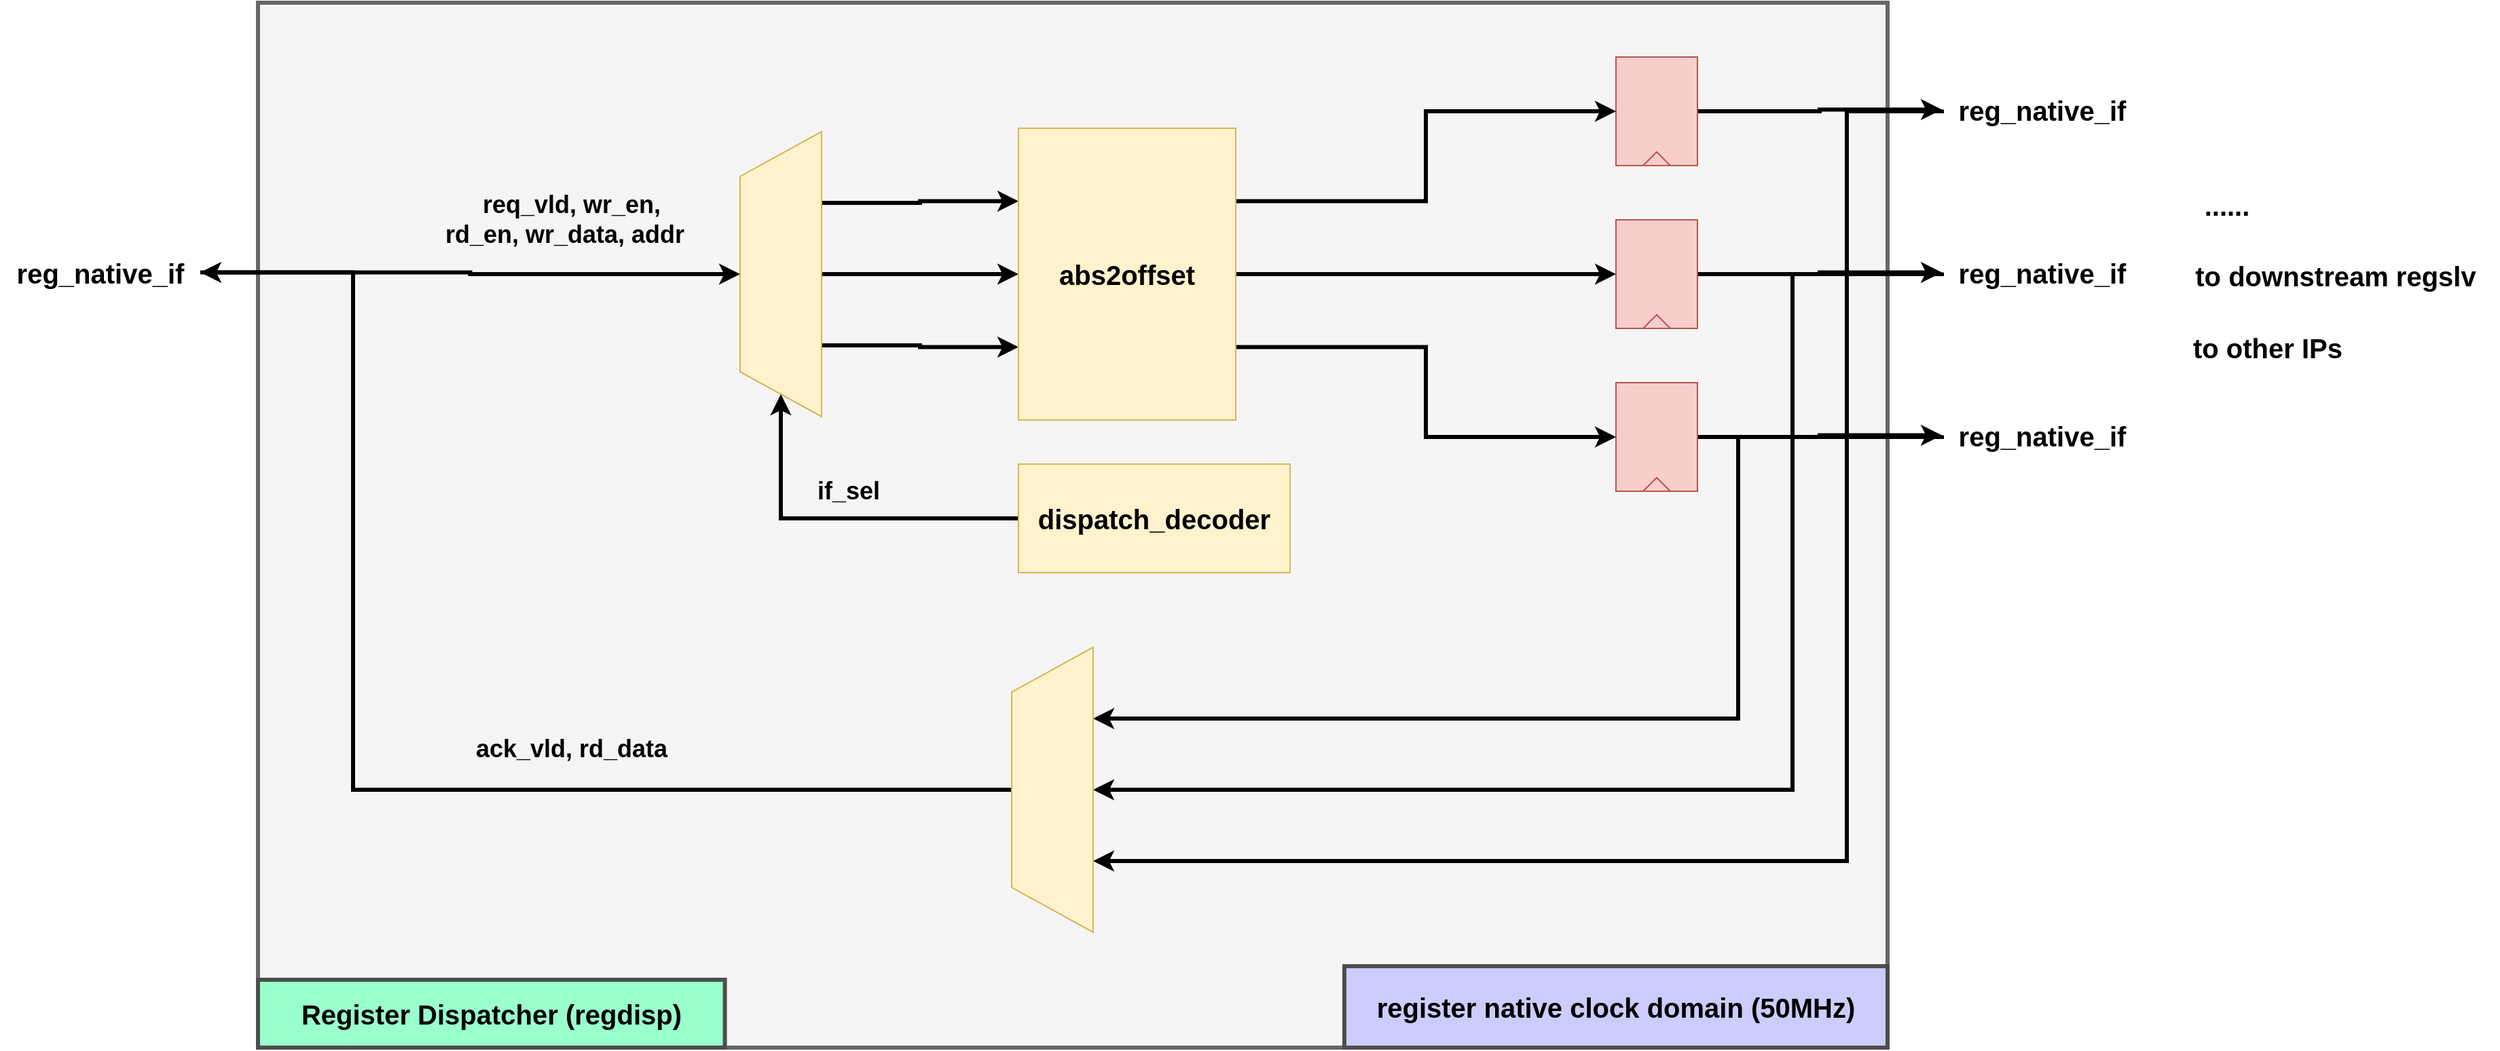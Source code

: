 <mxfile>
    <diagram id="bmkCUtb0T924FdoD0Gmn" name="第 1 页">
        <mxGraphModel dx="1831" dy="1221" grid="1" gridSize="10" guides="1" tooltips="1" connect="1" arrows="1" fold="1" page="1" pageScale="1" pageWidth="2336" pageHeight="1654" math="0" shadow="0">
            <root>
                <mxCell id="0"/>
                <mxCell id="1" parent="0"/>
                <mxCell id="3" value="" style="shape=corner;whiteSpace=wrap;html=1;fillColor=#f5f5f5;dx=1000;dy=910;strokeWidth=3;strokeColor=#666666;fontColor=#333333;fontSize=18;" vertex="1" parent="1">
                    <mxGeometry x="440" y="520" width="1200" height="770" as="geometry"/>
                </mxCell>
                <mxCell id="8" value="to other IPs" style="rounded=0;whiteSpace=wrap;html=1;fontSize=20;fillColor=none;strokeColor=none;fontStyle=1" vertex="1" parent="1">
                    <mxGeometry x="1850" y="748.75" width="140" height="50" as="geometry"/>
                </mxCell>
                <mxCell id="16" value="to downstream regslv" style="rounded=0;whiteSpace=wrap;html=1;fontSize=20;fillColor=none;strokeColor=none;fontStyle=1" vertex="1" parent="1">
                    <mxGeometry x="1850" y="693.75" width="240" height="55" as="geometry"/>
                </mxCell>
                <mxCell id="61" style="edgeStyle=orthogonalEdgeStyle;rounded=0;html=1;exitX=0;exitY=0.5;exitDx=0;exitDy=0;entryX=0.75;entryY=1;entryDx=0;entryDy=0;strokeWidth=3;" edge="1" parent="1" source="18" target="25">
                    <mxGeometry relative="1" as="geometry">
                        <Array as="points">
                            <mxPoint x="1530" y="840"/>
                            <mxPoint x="1530" y="1047"/>
                        </Array>
                    </mxGeometry>
                </mxCell>
                <mxCell id="18" value="reg_native_if" style="rounded=0;whiteSpace=wrap;html=1;fontSize=20;fillColor=none;strokeColor=none;fontStyle=1" vertex="1" parent="1">
                    <mxGeometry x="1680" y="818.75" width="147.5" height="40" as="geometry"/>
                </mxCell>
                <mxCell id="20" value="......" style="rounded=0;whiteSpace=wrap;html=1;fontSize=20;fillColor=none;strokeColor=none;fontStyle=1" vertex="1" parent="1">
                    <mxGeometry x="1850" y="646.25" width="80" height="45" as="geometry"/>
                </mxCell>
                <mxCell id="35" style="edgeStyle=orthogonalEdgeStyle;rounded=0;html=1;exitX=1;exitY=0.5;exitDx=0;exitDy=0;entryX=0;entryY=0.5;entryDx=0;entryDy=0;strokeWidth=3;" edge="1" parent="1" source="30" target="38">
                    <mxGeometry relative="1" as="geometry">
                        <mxPoint x="1740.0" y="600.0" as="targetPoint"/>
                    </mxGeometry>
                </mxCell>
                <mxCell id="36" style="edgeStyle=orthogonalEdgeStyle;rounded=0;html=1;exitX=1;exitY=0.5;exitDx=0;exitDy=0;strokeWidth=3;entryX=0;entryY=0.5;entryDx=0;entryDy=0;" edge="1" parent="1" source="22" target="39">
                    <mxGeometry relative="1" as="geometry">
                        <mxPoint x="1742.5" y="720.0" as="targetPoint"/>
                    </mxGeometry>
                </mxCell>
                <mxCell id="37" style="edgeStyle=orthogonalEdgeStyle;rounded=0;html=1;exitX=1;exitY=0.5;exitDx=0;exitDy=0;entryX=0;entryY=0.5;entryDx=0;entryDy=0;strokeWidth=3;" edge="1" parent="1" source="27" target="18">
                    <mxGeometry relative="1" as="geometry"/>
                </mxCell>
                <mxCell id="64" style="edgeStyle=orthogonalEdgeStyle;rounded=0;html=1;exitX=0;exitY=0.5;exitDx=0;exitDy=0;entryX=0.25;entryY=1;entryDx=0;entryDy=0;strokeWidth=3;" edge="1" parent="1" source="38" target="25">
                    <mxGeometry relative="1" as="geometry">
                        <Array as="points">
                            <mxPoint x="1610" y="600"/>
                            <mxPoint x="1610" y="1153"/>
                        </Array>
                    </mxGeometry>
                </mxCell>
                <mxCell id="38" value="reg_native_if" style="rounded=0;whiteSpace=wrap;html=1;fontSize=20;fillColor=none;strokeColor=none;fontStyle=1" vertex="1" parent="1">
                    <mxGeometry x="1680" y="578.75" width="147.5" height="40" as="geometry"/>
                </mxCell>
                <mxCell id="63" style="edgeStyle=orthogonalEdgeStyle;rounded=0;html=1;exitX=0;exitY=0.5;exitDx=0;exitDy=0;entryX=0.5;entryY=1;entryDx=0;entryDy=0;strokeWidth=3;" edge="1" parent="1" source="39" target="25">
                    <mxGeometry relative="1" as="geometry">
                        <Array as="points">
                            <mxPoint x="1570" y="720"/>
                            <mxPoint x="1570" y="1100"/>
                        </Array>
                    </mxGeometry>
                </mxCell>
                <mxCell id="39" value="reg_native_if" style="rounded=0;whiteSpace=wrap;html=1;fontSize=20;fillColor=none;strokeColor=none;fontStyle=1" vertex="1" parent="1">
                    <mxGeometry x="1680" y="698.75" width="147.5" height="40" as="geometry"/>
                </mxCell>
                <mxCell id="4" value="Register Dispatcher (regdisp)" style="text;html=1;strokeColor=#4D4D4D;fillColor=#99FFCC;align=center;verticalAlign=middle;whiteSpace=wrap;rounded=0;fontSize=20;fontStyle=1;strokeWidth=3;" vertex="1" parent="1">
                    <mxGeometry x="440" y="1240" width="343.81" height="50" as="geometry"/>
                </mxCell>
                <mxCell id="9" value="&lt;b style=&quot;font-size: 20px&quot;&gt;register native clock domain (50MHz)&lt;/b&gt;" style="rounded=0;whiteSpace=wrap;html=1;fillColor=#CCCCFF;fontSize=20;strokeColor=#4D4D4D;strokeWidth=3;" vertex="1" parent="1">
                    <mxGeometry x="1240" y="1230" width="400" height="60" as="geometry"/>
                </mxCell>
                <mxCell id="21" value="" style="group" vertex="1" connectable="0" parent="1">
                    <mxGeometry x="1440" y="680" width="60" height="80" as="geometry"/>
                </mxCell>
                <mxCell id="22" value="" style="rounded=0;whiteSpace=wrap;html=1;fontSize=18;fillColor=#f8cecc;strokeColor=#b85450;" vertex="1" parent="21">
                    <mxGeometry width="60" height="80" as="geometry"/>
                </mxCell>
                <mxCell id="23" value="" style="triangle;whiteSpace=wrap;html=1;fontSize=18;rotation=-90;fillColor=#f8cecc;strokeColor=#b85450;" vertex="1" parent="21">
                    <mxGeometry x="25" y="65" width="10" height="20" as="geometry"/>
                </mxCell>
                <mxCell id="50" style="edgeStyle=orthogonalEdgeStyle;rounded=0;html=1;exitX=0.75;exitY=1;exitDx=0;exitDy=0;entryX=0;entryY=0.25;entryDx=0;entryDy=0;strokeWidth=3;" edge="1" parent="1" source="14" target="49">
                    <mxGeometry relative="1" as="geometry"/>
                </mxCell>
                <mxCell id="51" style="edgeStyle=orthogonalEdgeStyle;rounded=0;html=1;exitX=0.5;exitY=1;exitDx=0;exitDy=0;entryX=0;entryY=0.5;entryDx=0;entryDy=0;strokeWidth=3;" edge="1" parent="1" source="14" target="49">
                    <mxGeometry relative="1" as="geometry"/>
                </mxCell>
                <mxCell id="52" style="edgeStyle=orthogonalEdgeStyle;rounded=0;html=1;exitX=0.25;exitY=1;exitDx=0;exitDy=0;entryX=0;entryY=0.75;entryDx=0;entryDy=0;strokeWidth=3;" edge="1" parent="1" source="14" target="49">
                    <mxGeometry relative="1" as="geometry"/>
                </mxCell>
                <mxCell id="14" value="" style="shape=trapezoid;perimeter=trapezoidPerimeter;whiteSpace=wrap;html=1;fixedSize=1;fontSize=18;fillColor=#fff2cc;strokeColor=#d6b656;rotation=-90;size=33;" vertex="1" parent="1">
                    <mxGeometry x="720" y="690" width="210" height="60" as="geometry"/>
                </mxCell>
                <mxCell id="6" style="edgeStyle=orthogonalEdgeStyle;rounded=0;html=1;entryX=0.5;entryY=0;entryDx=0;entryDy=0;fontSize=20;startArrow=none;startFill=0;strokeWidth=3;exitX=1;exitY=0.5;exitDx=0;exitDy=0;" edge="1" parent="1" source="58" target="14">
                    <mxGeometry relative="1" as="geometry">
                        <mxPoint x="290" y="720" as="sourcePoint"/>
                    </mxGeometry>
                </mxCell>
                <mxCell id="26" value="" style="group" vertex="1" connectable="0" parent="1">
                    <mxGeometry x="1440" y="800" width="60" height="80" as="geometry"/>
                </mxCell>
                <mxCell id="27" value="" style="rounded=0;whiteSpace=wrap;html=1;fontSize=18;fillColor=#f8cecc;strokeColor=#b85450;" vertex="1" parent="26">
                    <mxGeometry width="60" height="80" as="geometry"/>
                </mxCell>
                <mxCell id="28" value="" style="triangle;whiteSpace=wrap;html=1;fontSize=18;rotation=-90;fillColor=#f8cecc;strokeColor=#b85450;" vertex="1" parent="26">
                    <mxGeometry x="25" y="65" width="10" height="20" as="geometry"/>
                </mxCell>
                <mxCell id="29" value="" style="group" vertex="1" connectable="0" parent="1">
                    <mxGeometry x="1440" y="560" width="60" height="80" as="geometry"/>
                </mxCell>
                <mxCell id="30" value="" style="rounded=0;whiteSpace=wrap;html=1;fontSize=18;fillColor=#f8cecc;strokeColor=#b85450;" vertex="1" parent="29">
                    <mxGeometry width="60" height="80" as="geometry"/>
                </mxCell>
                <mxCell id="31" value="" style="triangle;whiteSpace=wrap;html=1;fontSize=18;rotation=-90;fillColor=#f8cecc;strokeColor=#b85450;" vertex="1" parent="29">
                    <mxGeometry x="25" y="65" width="10" height="20" as="geometry"/>
                </mxCell>
                <mxCell id="15" value="&lt;b&gt;req_vld, wr_en,&lt;br&gt;rd_en, wr_data, addr&amp;nbsp;&amp;nbsp;&lt;/b&gt;" style="text;html=1;strokeColor=none;fillColor=none;align=center;verticalAlign=middle;whiteSpace=wrap;rounded=0;fontSize=18;fontColor=#000000;" vertex="1" parent="1">
                    <mxGeometry x="570" y="650" width="201.5" height="60" as="geometry"/>
                </mxCell>
                <mxCell id="59" style="edgeStyle=orthogonalEdgeStyle;rounded=0;html=1;entryX=0;entryY=0.5;entryDx=0;entryDy=0;strokeWidth=3;" edge="1" parent="1" source="10" target="14">
                    <mxGeometry relative="1" as="geometry"/>
                </mxCell>
                <mxCell id="10" value="dispatch_decoder" style="rounded=0;whiteSpace=wrap;html=1;fillColor=#fff2cc;fontStyle=1;fontSize=20;strokeColor=#d6b656;" vertex="1" parent="1">
                    <mxGeometry x="1000" y="860" width="200" height="80" as="geometry"/>
                </mxCell>
                <mxCell id="66" style="edgeStyle=orthogonalEdgeStyle;rounded=0;jumpStyle=arc;html=1;exitX=0.5;exitY=0;exitDx=0;exitDy=0;entryX=1;entryY=0.5;entryDx=0;entryDy=0;strokeWidth=3;" edge="1" parent="1" source="25" target="58">
                    <mxGeometry relative="1" as="geometry">
                        <Array as="points">
                            <mxPoint x="510" y="1100"/>
                            <mxPoint x="510" y="719"/>
                        </Array>
                    </mxGeometry>
                </mxCell>
                <mxCell id="25" value="" style="shape=trapezoid;perimeter=trapezoidPerimeter;whiteSpace=wrap;html=1;fixedSize=1;fontSize=18;fillColor=#fff2cc;strokeColor=#d6b656;rotation=-90;size=33;" vertex="1" parent="1">
                    <mxGeometry x="920" y="1070" width="210" height="60" as="geometry"/>
                </mxCell>
                <mxCell id="55" style="edgeStyle=orthogonalEdgeStyle;rounded=0;html=1;exitX=1;exitY=0.75;exitDx=0;exitDy=0;entryX=0;entryY=0.5;entryDx=0;entryDy=0;strokeWidth=3;" edge="1" parent="1" source="49" target="27">
                    <mxGeometry relative="1" as="geometry"/>
                </mxCell>
                <mxCell id="56" style="edgeStyle=orthogonalEdgeStyle;rounded=0;html=1;exitX=1;exitY=0.5;exitDx=0;exitDy=0;entryX=0;entryY=0.5;entryDx=0;entryDy=0;strokeWidth=3;" edge="1" parent="1" source="49" target="22">
                    <mxGeometry relative="1" as="geometry"/>
                </mxCell>
                <mxCell id="57" style="edgeStyle=orthogonalEdgeStyle;rounded=0;html=1;exitX=1;exitY=0.25;exitDx=0;exitDy=0;entryX=0;entryY=0.5;entryDx=0;entryDy=0;strokeWidth=3;" edge="1" parent="1" source="49" target="30">
                    <mxGeometry relative="1" as="geometry"/>
                </mxCell>
                <mxCell id="49" value="abs2offset" style="rounded=0;whiteSpace=wrap;html=1;fillColor=#fff2cc;fontStyle=1;fontSize=20;strokeColor=#d6b656;" vertex="1" parent="1">
                    <mxGeometry x="1000" y="612.5" width="160" height="215" as="geometry"/>
                </mxCell>
                <mxCell id="58" value="reg_native_if" style="rounded=0;whiteSpace=wrap;html=1;fontSize=20;fillColor=none;strokeColor=none;fontStyle=1" vertex="1" parent="1">
                    <mxGeometry x="250" y="698.75" width="147.5" height="40" as="geometry"/>
                </mxCell>
                <mxCell id="60" value="&lt;b&gt;if_sel&lt;/b&gt;" style="text;html=1;strokeColor=none;fillColor=none;align=center;verticalAlign=middle;whiteSpace=wrap;rounded=0;fontSize=18;fontColor=#000000;" vertex="1" parent="1">
                    <mxGeometry x="830" y="860" width="90" height="40" as="geometry"/>
                </mxCell>
                <mxCell id="67" value="&lt;b&gt;ack_vld, rd_data&lt;/b&gt;" style="text;html=1;strokeColor=none;fillColor=none;align=center;verticalAlign=middle;whiteSpace=wrap;rounded=0;fontSize=18;fontColor=#000000;" vertex="1" parent="1">
                    <mxGeometry x="570" y="1040" width="201.5" height="60" as="geometry"/>
                </mxCell>
            </root>
        </mxGraphModel>
    </diagram>
</mxfile>